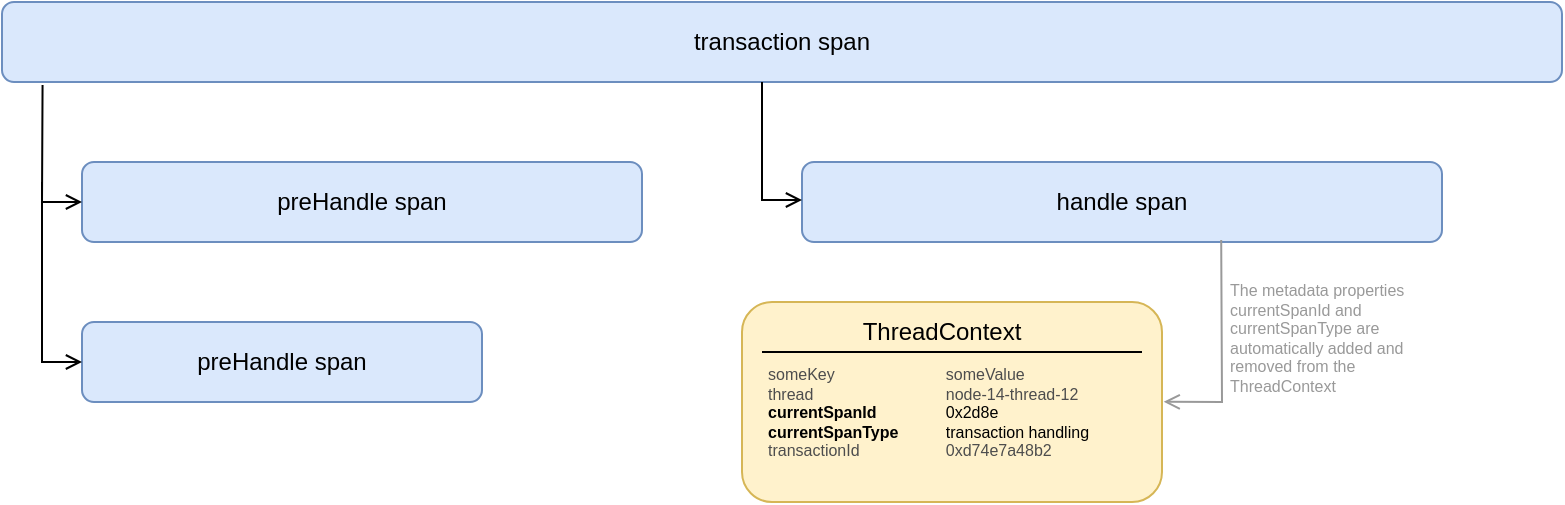 <mxfile version="21.3.7">
  <diagram name="Seite-1" id="n-zzxeImCiMwwyzZX6F9">
    <mxGraphModel dx="855" dy="512" grid="1" gridSize="10" guides="1" tooltips="1" connect="1" arrows="1" fold="1" page="1" pageScale="1" pageWidth="827" pageHeight="1169" math="0" shadow="0">
      <root>
        <mxCell id="0" />
        <mxCell id="1" parent="0" />
        <mxCell id="4hPN_xKUDlY_Exep0QY8-1" value="transaction span" style="rounded=1;whiteSpace=wrap;html=1;fillColor=#dae8fc;strokeColor=#6c8ebf;" vertex="1" parent="1">
          <mxGeometry x="40" y="10" width="780" height="40" as="geometry" />
        </mxCell>
        <mxCell id="4hPN_xKUDlY_Exep0QY8-2" value="preHandle span" style="rounded=1;whiteSpace=wrap;html=1;fillColor=#dae8fc;strokeColor=#6c8ebf;" vertex="1" parent="1">
          <mxGeometry x="80" y="90" width="280" height="40" as="geometry" />
        </mxCell>
        <mxCell id="4hPN_xKUDlY_Exep0QY8-3" value="preHandle span" style="rounded=1;whiteSpace=wrap;html=1;fillColor=#dae8fc;strokeColor=#6c8ebf;" vertex="1" parent="1">
          <mxGeometry x="80" y="170" width="200" height="40" as="geometry" />
        </mxCell>
        <mxCell id="4hPN_xKUDlY_Exep0QY8-4" value="handle span" style="rounded=1;whiteSpace=wrap;html=1;fillColor=#dae8fc;strokeColor=#6c8ebf;" vertex="1" parent="1">
          <mxGeometry x="440" y="90" width="320" height="40" as="geometry" />
        </mxCell>
        <mxCell id="4hPN_xKUDlY_Exep0QY8-5" value="" style="endArrow=open;html=1;rounded=0;endFill=0;entryX=0;entryY=0.5;entryDx=0;entryDy=0;exitX=0.026;exitY=1.037;exitDx=0;exitDy=0;exitPerimeter=0;" edge="1" parent="1" source="4hPN_xKUDlY_Exep0QY8-1" target="4hPN_xKUDlY_Exep0QY8-2">
          <mxGeometry width="50" height="50" relative="1" as="geometry">
            <mxPoint x="50" y="60" as="sourcePoint" />
            <mxPoint x="50" y="60" as="targetPoint" />
            <Array as="points">
              <mxPoint x="60" y="110" />
            </Array>
          </mxGeometry>
        </mxCell>
        <mxCell id="4hPN_xKUDlY_Exep0QY8-6" value="" style="endArrow=open;html=1;rounded=0;endFill=0;entryX=0;entryY=0.5;entryDx=0;entryDy=0;exitX=0.026;exitY=1.037;exitDx=0;exitDy=0;exitPerimeter=0;" edge="1" parent="1" target="4hPN_xKUDlY_Exep0QY8-3">
          <mxGeometry width="50" height="50" relative="1" as="geometry">
            <mxPoint x="60" y="100" as="sourcePoint" />
            <mxPoint x="80" y="159" as="targetPoint" />
            <Array as="points">
              <mxPoint x="60" y="190" />
            </Array>
          </mxGeometry>
        </mxCell>
        <mxCell id="4hPN_xKUDlY_Exep0QY8-7" value="" style="endArrow=open;html=1;rounded=0;endFill=0;entryX=0;entryY=0.5;entryDx=0;entryDy=0;exitX=0.026;exitY=1.037;exitDx=0;exitDy=0;exitPerimeter=0;" edge="1" parent="1">
          <mxGeometry width="50" height="50" relative="1" as="geometry">
            <mxPoint x="420" y="50" as="sourcePoint" />
            <mxPoint x="440" y="109" as="targetPoint" />
            <Array as="points">
              <mxPoint x="420" y="109" />
            </Array>
          </mxGeometry>
        </mxCell>
        <mxCell id="4hPN_xKUDlY_Exep0QY8-24" value="" style="rounded=1;whiteSpace=wrap;html=1;fillColor=#fff2cc;strokeColor=#d6b656;movable=1;resizable=1;rotatable=1;deletable=1;editable=1;locked=0;connectable=1;" vertex="1" parent="1">
          <mxGeometry x="410" y="160" width="210" height="100" as="geometry" />
        </mxCell>
        <mxCell id="4hPN_xKUDlY_Exep0QY8-25" value="ThreadContext" style="text;html=1;strokeColor=none;fillColor=none;align=center;verticalAlign=middle;whiteSpace=wrap;rounded=0;" vertex="1" parent="1">
          <mxGeometry x="480" y="160" width="60" height="30" as="geometry" />
        </mxCell>
        <mxCell id="4hPN_xKUDlY_Exep0QY8-26" value="&lt;span style=&quot;font-size: 8px;&quot;&gt;&lt;font color=&quot;#4d4d4d&quot;&gt;someKey&lt;/font&gt;&lt;/span&gt;&lt;span style=&quot;white-space: pre; font-size: 8px;&quot;&gt;&lt;font color=&quot;#4d4d4d&quot;&gt;&#x9;&lt;/font&gt;&lt;span style=&quot;white-space: pre; font-size: 8px;&quot;&gt;&lt;font color=&quot;#4d4d4d&quot;&gt;&#x9;&lt;span style=&quot;white-space: pre;&quot;&gt;&#x9;&lt;span style=&quot;white-space: pre;&quot;&gt;&#x9;&lt;/span&gt;&lt;/span&gt;&lt;/font&gt;&lt;span style=&quot;white-space: pre; font-size: 8px;&quot;&gt;&lt;font color=&quot;#4d4d4d&quot;&gt;someValue&lt;br style=&quot;font-size: 8px;&quot;&gt;&lt;span style=&quot;font-size: 8px;&quot;&gt;thread&lt;/span&gt;&lt;/font&gt;&lt;span style=&quot;white-space: pre; font-size: 8px;&quot;&gt;&lt;font color=&quot;#4d4d4d&quot;&gt;&#x9;&lt;/font&gt;&lt;span style=&quot;white-space: pre; font-size: 8px;&quot;&gt;&lt;font color=&quot;#4d4d4d&quot;&gt;&#x9;&lt;/font&gt;&lt;span style=&quot;white-space: pre; font-size: 8px;&quot;&gt;&lt;font color=&quot;#4d4d4d&quot;&gt;&#x9;&lt;span style=&quot;white-space: pre;&quot;&gt;&#x9;&lt;/span&gt;node-14-thread-12&lt;/font&gt;&lt;br style=&quot;font-size: 8px;&quot;&gt;&lt;/span&gt;&lt;/span&gt;&lt;/span&gt;&lt;b style=&quot;font-size: 8px;&quot;&gt;currentSpanId&lt;/b&gt;&lt;span style=&quot;white-space: pre; font-size: 8px;&quot;&gt;&#x9;&lt;span style=&quot;white-space: pre; font-size: 8px;&quot;&gt;&#x9;0x2d8e&lt;br style=&quot;font-size: 8px;&quot;&gt;&lt;/span&gt;&lt;/span&gt;&lt;b style=&quot;font-size: 8px;&quot;&gt;currentSpanType&lt;/b&gt;&lt;span style=&quot;white-space: pre; font-size: 8px;&quot;&gt;&#x9;&lt;span style=&quot;white-space: pre; font-size: 8px;&quot;&gt;&#x9;transaction handling&lt;br style=&quot;font-size: 8px;&quot;&gt;&lt;/span&gt;&lt;/span&gt;&lt;font color=&quot;#4d4d4d&quot;&gt;&lt;span style=&quot;font-size: 8px;&quot;&gt;transactionId&lt;/span&gt;&lt;span style=&quot;white-space: pre; font-size: 8px;&quot;&gt;&#x9;&lt;span style=&quot;white-space: pre; font-size: 8px;&quot;&gt;&#x9;&lt;span style=&quot;white-space: pre;&quot;&gt;&#x9;&lt;/span&gt;0xd74e7a48b2&lt;/span&gt;&lt;/span&gt;&lt;/font&gt;&lt;br style=&quot;font-size: 8px;&quot;&gt;&lt;/span&gt;&lt;/span&gt;&lt;/span&gt;" style="text;html=1;strokeColor=none;fillColor=none;align=left;verticalAlign=top;whiteSpace=wrap;rounded=0;fontSize=8;" vertex="1" parent="1">
          <mxGeometry x="421" y="185" width="189" height="75" as="geometry" />
        </mxCell>
        <mxCell id="4hPN_xKUDlY_Exep0QY8-27" value="" style="endArrow=none;html=1;rounded=0;" edge="1" parent="1">
          <mxGeometry width="50" height="50" relative="1" as="geometry">
            <mxPoint x="420" y="185" as="sourcePoint" />
            <mxPoint x="610" y="185" as="targetPoint" />
          </mxGeometry>
        </mxCell>
        <mxCell id="4hPN_xKUDlY_Exep0QY8-28" value="" style="endArrow=open;html=1;rounded=0;endFill=0;strokeColor=#999999;entryX=1.004;entryY=0.499;entryDx=0;entryDy=0;entryPerimeter=0;exitX=0.655;exitY=0.975;exitDx=0;exitDy=0;exitPerimeter=0;" edge="1" parent="1" source="4hPN_xKUDlY_Exep0QY8-4" target="4hPN_xKUDlY_Exep0QY8-24">
          <mxGeometry width="50" height="50" relative="1" as="geometry">
            <mxPoint x="680" y="240" as="sourcePoint" />
            <mxPoint x="630" y="220" as="targetPoint" />
            <Array as="points">
              <mxPoint x="650" y="210" />
            </Array>
          </mxGeometry>
        </mxCell>
        <mxCell id="4hPN_xKUDlY_Exep0QY8-29" value="The metadata properties currentSpanId and currentSpanType are automatically added and removed from the ThreadContext" style="text;html=1;strokeColor=none;fillColor=none;align=left;verticalAlign=top;whiteSpace=wrap;rounded=0;fontSize=8;fontColor=#999999;" vertex="1" parent="1">
          <mxGeometry x="652" y="143" width="110" height="65" as="geometry" />
        </mxCell>
      </root>
    </mxGraphModel>
  </diagram>
</mxfile>
